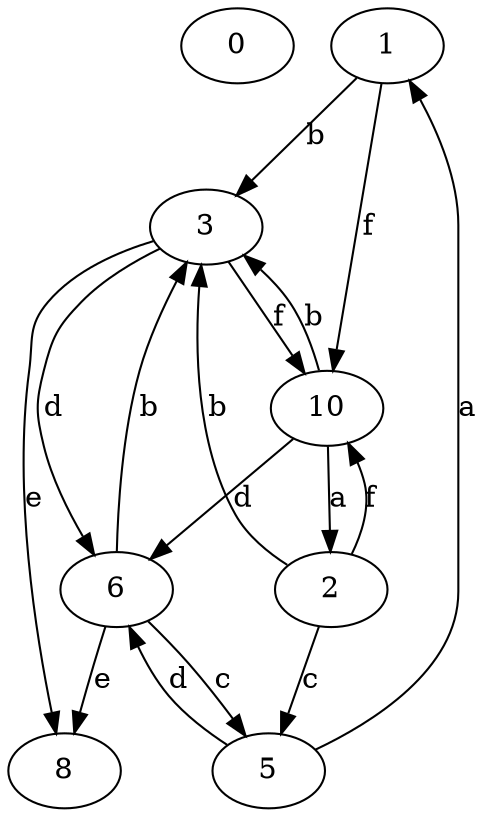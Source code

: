 strict digraph  {
0;
1;
2;
3;
5;
6;
8;
10;
1 -> 3  [label=b];
1 -> 10  [label=f];
2 -> 3  [label=b];
2 -> 5  [label=c];
2 -> 10  [label=f];
3 -> 6  [label=d];
3 -> 8  [label=e];
3 -> 10  [label=f];
5 -> 1  [label=a];
5 -> 6  [label=d];
6 -> 3  [label=b];
6 -> 5  [label=c];
6 -> 8  [label=e];
10 -> 2  [label=a];
10 -> 3  [label=b];
10 -> 6  [label=d];
}
